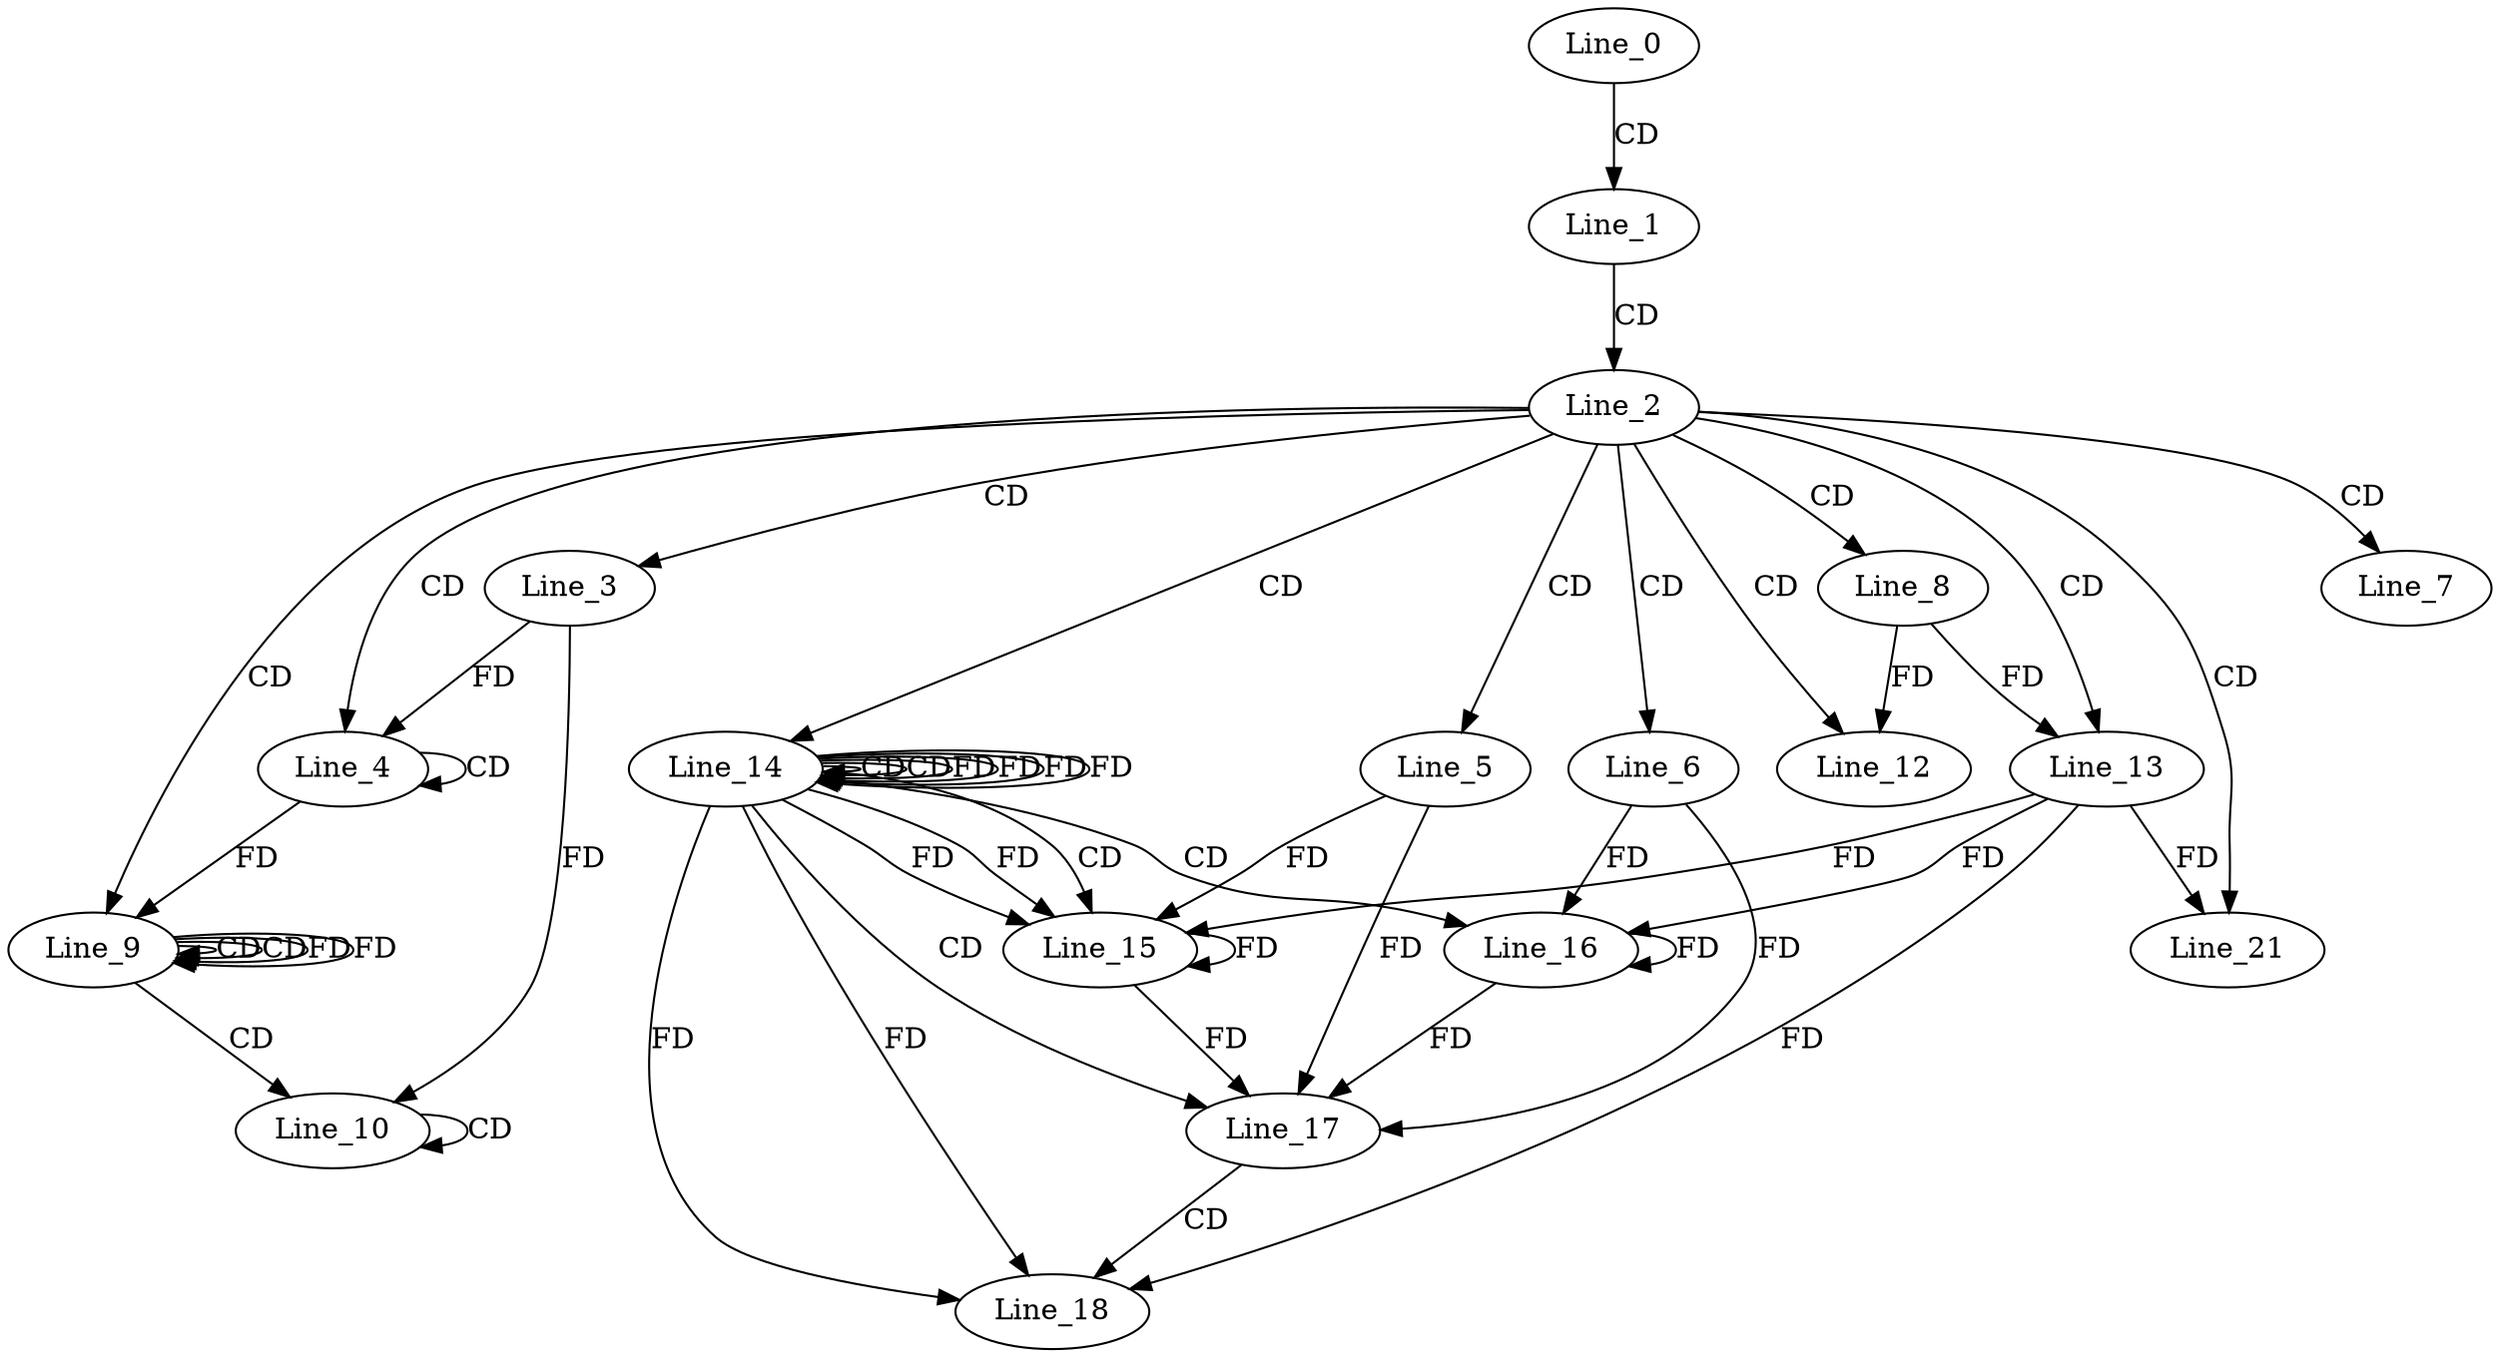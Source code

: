 digraph G {
  Line_0;
  Line_1;
  Line_2;
  Line_3;
  Line_4;
  Line_4;
  Line_5;
  Line_6;
  Line_7;
  Line_8;
  Line_9;
  Line_9;
  Line_9;
  Line_10;
  Line_10;
  Line_12;
  Line_13;
  Line_13;
  Line_14;
  Line_14;
  Line_14;
  Line_15;
  Line_15;
  Line_16;
  Line_16;
  Line_17;
  Line_18;
  Line_21;
  Line_21;
  Line_0 -> Line_1 [ label="CD" ];
  Line_1 -> Line_2 [ label="CD" ];
  Line_2 -> Line_3 [ label="CD" ];
  Line_2 -> Line_4 [ label="CD" ];
  Line_4 -> Line_4 [ label="CD" ];
  Line_3 -> Line_4 [ label="FD" ];
  Line_2 -> Line_5 [ label="CD" ];
  Line_2 -> Line_6 [ label="CD" ];
  Line_2 -> Line_7 [ label="CD" ];
  Line_2 -> Line_8 [ label="CD" ];
  Line_2 -> Line_9 [ label="CD" ];
  Line_9 -> Line_9 [ label="CD" ];
  Line_4 -> Line_9 [ label="FD" ];
  Line_9 -> Line_9 [ label="CD" ];
  Line_9 -> Line_9 [ label="FD" ];
  Line_9 -> Line_10 [ label="CD" ];
  Line_10 -> Line_10 [ label="CD" ];
  Line_3 -> Line_10 [ label="FD" ];
  Line_2 -> Line_12 [ label="CD" ];
  Line_8 -> Line_12 [ label="FD" ];
  Line_2 -> Line_13 [ label="CD" ];
  Line_8 -> Line_13 [ label="FD" ];
  Line_2 -> Line_14 [ label="CD" ];
  Line_14 -> Line_14 [ label="CD" ];
  Line_14 -> Line_14 [ label="CD" ];
  Line_14 -> Line_14 [ label="FD" ];
  Line_14 -> Line_14 [ label="FD" ];
  Line_14 -> Line_15 [ label="CD" ];
  Line_15 -> Line_15 [ label="FD" ];
  Line_5 -> Line_15 [ label="FD" ];
  Line_13 -> Line_15 [ label="FD" ];
  Line_14 -> Line_15 [ label="FD" ];
  Line_14 -> Line_15 [ label="FD" ];
  Line_14 -> Line_16 [ label="CD" ];
  Line_16 -> Line_16 [ label="FD" ];
  Line_6 -> Line_16 [ label="FD" ];
  Line_13 -> Line_16 [ label="FD" ];
  Line_14 -> Line_17 [ label="CD" ];
  Line_15 -> Line_17 [ label="FD" ];
  Line_5 -> Line_17 [ label="FD" ];
  Line_16 -> Line_17 [ label="FD" ];
  Line_6 -> Line_17 [ label="FD" ];
  Line_17 -> Line_18 [ label="CD" ];
  Line_13 -> Line_18 [ label="FD" ];
  Line_14 -> Line_18 [ label="FD" ];
  Line_14 -> Line_18 [ label="FD" ];
  Line_2 -> Line_21 [ label="CD" ];
  Line_13 -> Line_21 [ label="FD" ];
  Line_9 -> Line_9 [ label="FD" ];
  Line_14 -> Line_14 [ label="FD" ];
  Line_14 -> Line_14 [ label="FD" ];
}
